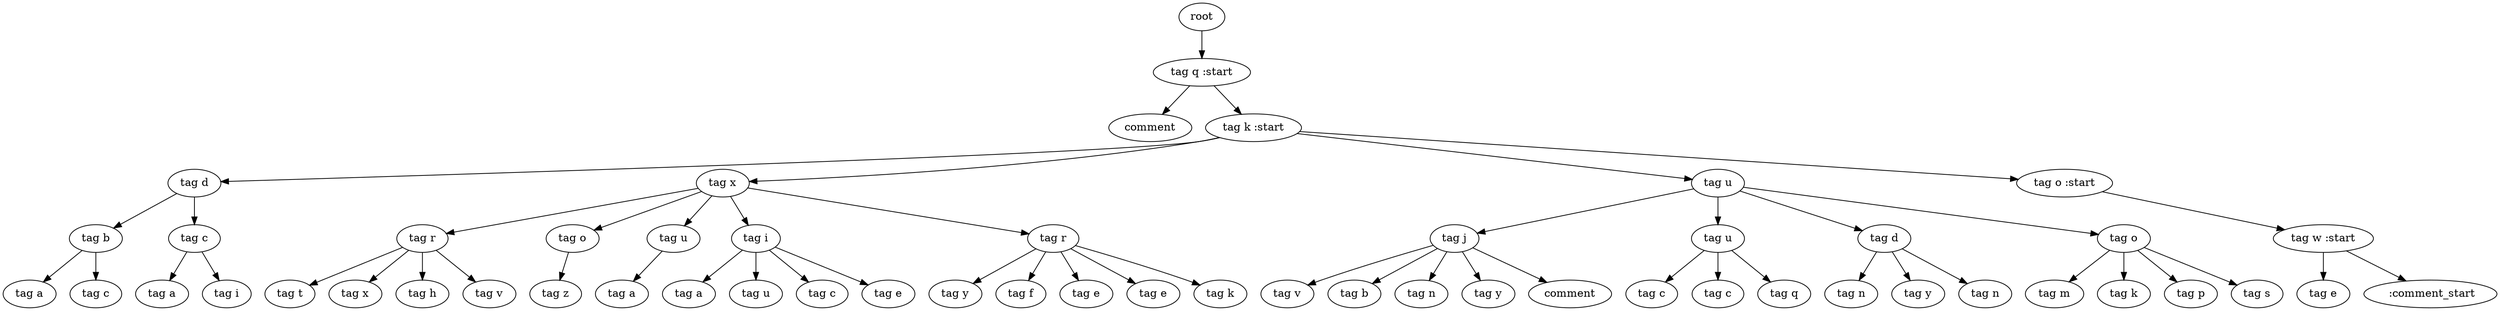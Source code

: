 digraph Tree{
0[label="root"];
0->00
00[label="tag q :start"];
00->000
000[label="comment"];
00->001
001[label="tag k :start"];
001->0010
0010[label="tag d"];
0010->00100
00100[label="tag b"];
00100->001000
001000[label="tag a"];
00100->001001
001001[label="tag c"];
0010->00101
00101[label="tag c"];
00101->001010
001010[label="tag a"];
00101->001011
001011[label="tag i"];
001->0011
0011[label="tag x"];
0011->00110
00110[label="tag r"];
00110->001100
001100[label="tag t"];
00110->001101
001101[label="tag x"];
00110->001102
001102[label="tag h"];
00110->001103
001103[label="tag v"];
0011->00111
00111[label="tag o"];
00111->001110
001110[label="tag z"];
0011->00112
00112[label="tag u"];
00112->001120
001120[label="tag a"];
0011->00113
00113[label="tag i"];
00113->001130
001130[label="tag a"];
00113->001131
001131[label="tag u"];
00113->001132
001132[label="tag c"];
00113->001133
001133[label="tag e"];
0011->00114
00114[label="tag r"];
00114->001140
001140[label="tag y"];
00114->001141
001141[label="tag f"];
00114->001142
001142[label="tag e"];
00114->001143
001143[label="tag e"];
00114->001144
001144[label="tag k"];
001->0012
0012[label="tag u"];
0012->00120
00120[label="tag j"];
00120->001200
001200[label="tag v"];
00120->001201
001201[label="tag b"];
00120->001202
001202[label="tag n"];
00120->001203
001203[label="tag y"];
00120->001204
001204[label="comment"];
0012->00121
00121[label="tag u"];
00121->001210
001210[label="tag c"];
00121->001211
001211[label="tag c"];
00121->001212
001212[label="tag q"];
0012->00122
00122[label="tag d"];
00122->001220
001220[label="tag n"];
00122->001221
001221[label="tag y"];
00122->001222
001222[label="tag n"];
0012->00123
00123[label="tag o"];
00123->001230
001230[label="tag m"];
00123->001231
001231[label="tag k"];
00123->001232
001232[label="tag p"];
00123->001233
001233[label="tag s"];
001->0013
0013[label="tag o :start"];
0013->00130
00130[label="tag w :start"];
00130->001300
001300[label="tag e"];
00130->001301
001301[label=" :comment_start"];
}
